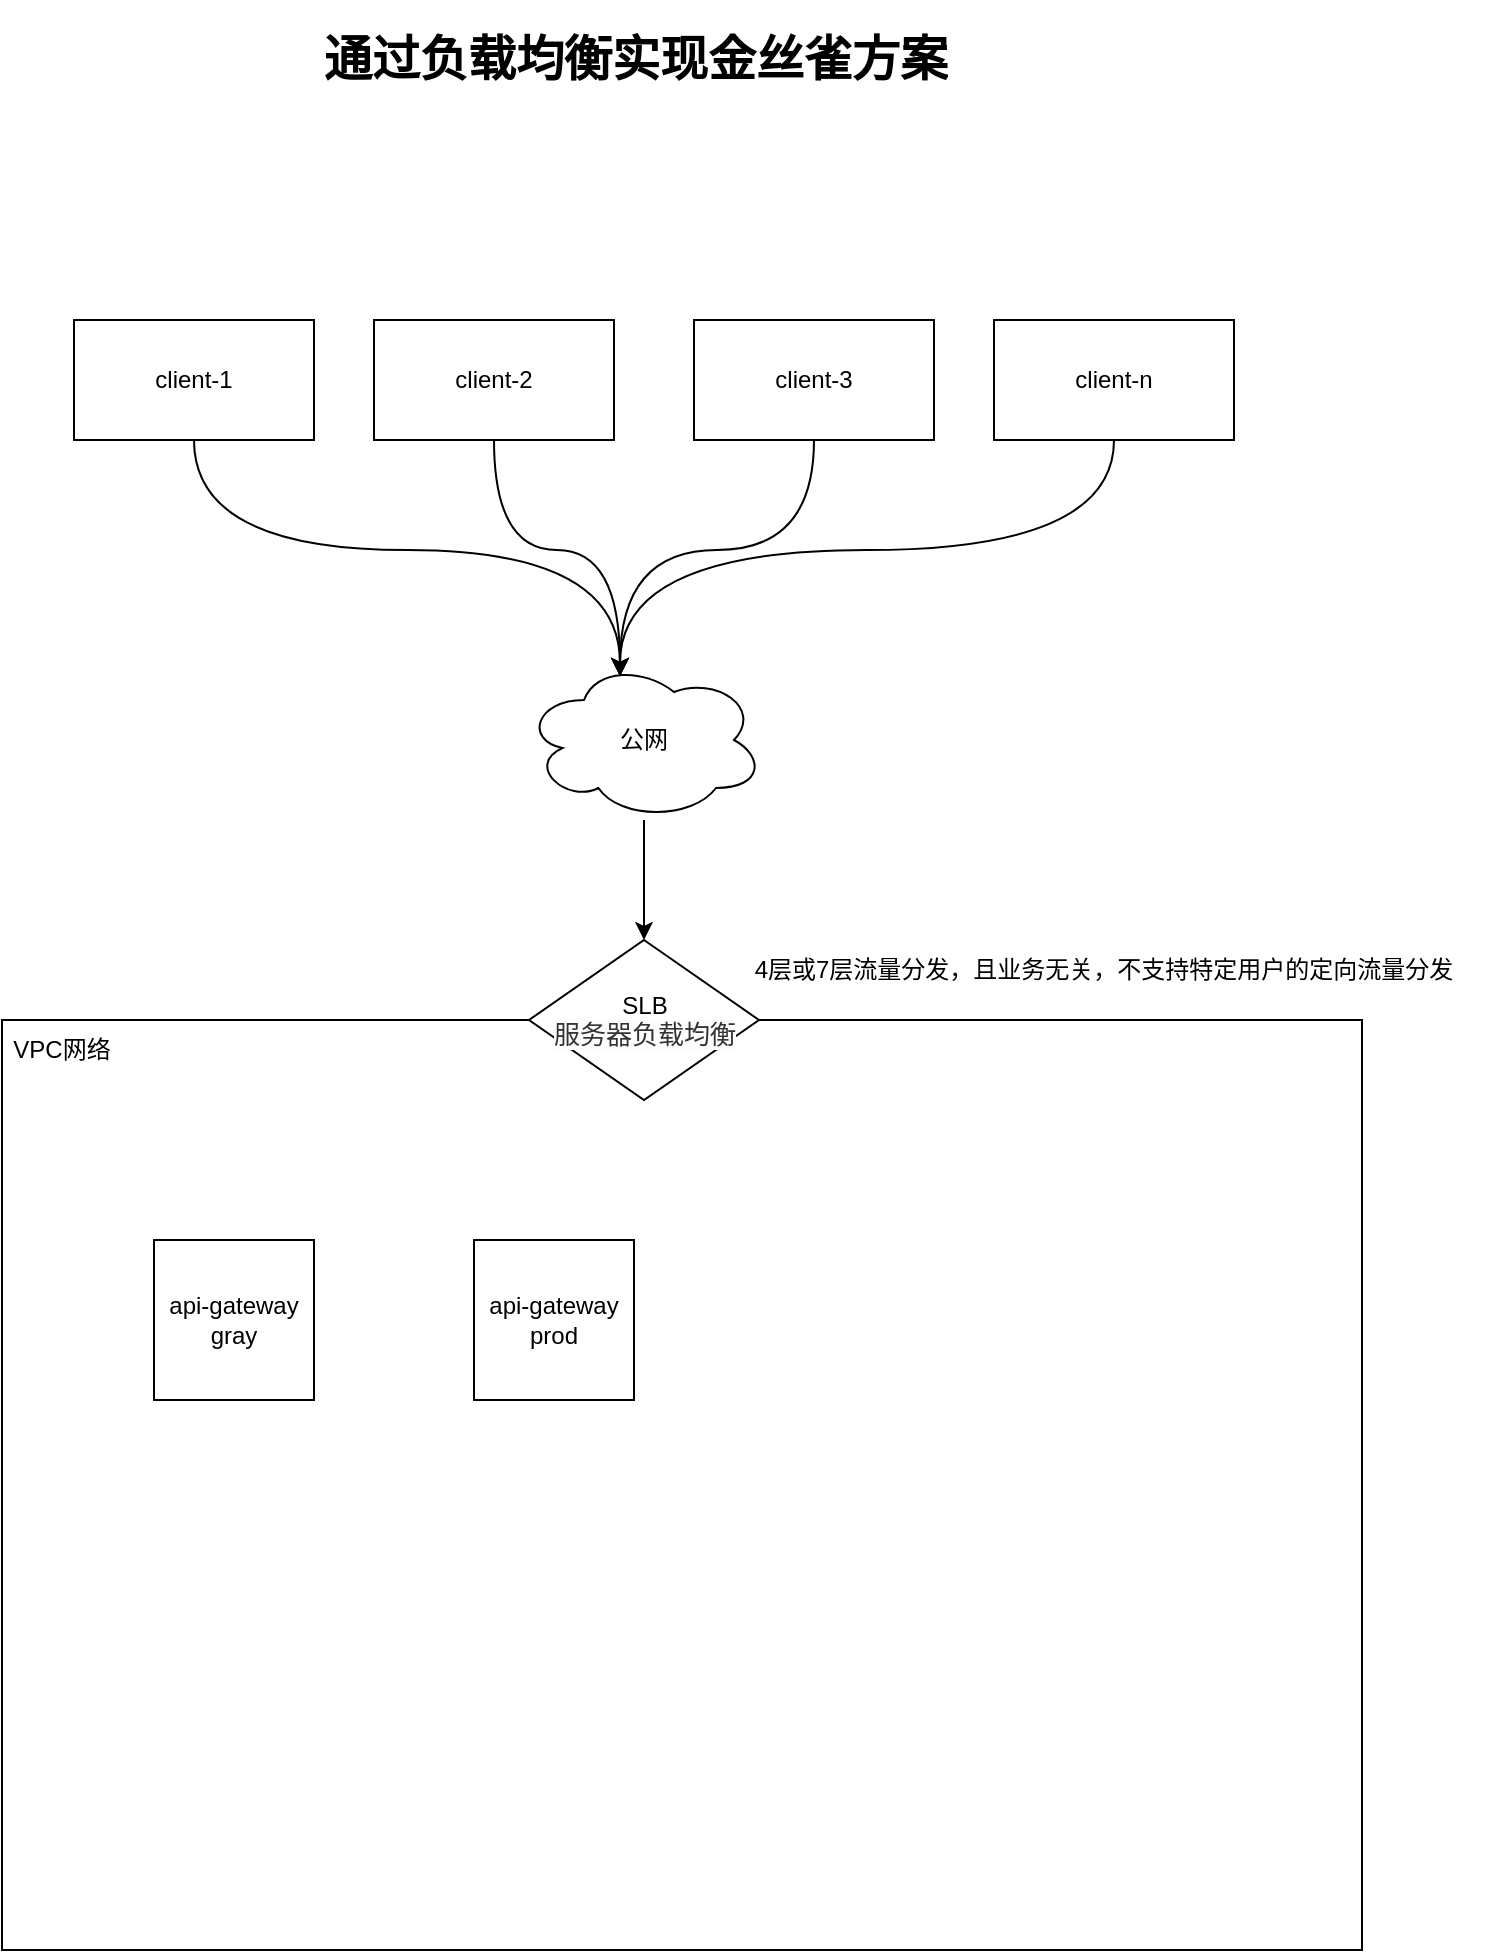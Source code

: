 <mxfile version="18.0.6" type="github">
  <diagram id="Bu6AkYAGtErOXVTplbam" name="第 1 页">
    <mxGraphModel dx="1422" dy="761" grid="1" gridSize="10" guides="1" tooltips="1" connect="1" arrows="1" fold="1" page="1" pageScale="1" pageWidth="827" pageHeight="1169" math="0" shadow="0">
      <root>
        <mxCell id="0" />
        <mxCell id="1" parent="0" />
        <mxCell id="o6ZxrLcceU4h4nQC1VOa-1" value="&lt;h1&gt;通过负载均衡实现金丝雀方案&lt;/h1&gt;" style="text;html=1;strokeColor=none;fillColor=none;spacing=5;spacingTop=-20;whiteSpace=wrap;overflow=hidden;rounded=0;" vertex="1" parent="1">
          <mxGeometry x="230" y="90" width="330" height="40" as="geometry" />
        </mxCell>
        <mxCell id="o6ZxrLcceU4h4nQC1VOa-8" style="edgeStyle=orthogonalEdgeStyle;rounded=0;orthogonalLoop=1;jettySize=auto;html=1;exitX=0.5;exitY=1;exitDx=0;exitDy=0;entryX=0.4;entryY=0.1;entryDx=0;entryDy=0;entryPerimeter=0;curved=1;" edge="1" parent="1" source="o6ZxrLcceU4h4nQC1VOa-2" target="o6ZxrLcceU4h4nQC1VOa-7">
          <mxGeometry relative="1" as="geometry" />
        </mxCell>
        <mxCell id="o6ZxrLcceU4h4nQC1VOa-2" value="client-1" style="rounded=0;whiteSpace=wrap;html=1;" vertex="1" parent="1">
          <mxGeometry x="110" y="240" width="120" height="60" as="geometry" />
        </mxCell>
        <mxCell id="o6ZxrLcceU4h4nQC1VOa-11" style="edgeStyle=orthogonalEdgeStyle;curved=1;rounded=0;orthogonalLoop=1;jettySize=auto;html=1;entryX=0.4;entryY=0.1;entryDx=0;entryDy=0;entryPerimeter=0;" edge="1" parent="1" source="o6ZxrLcceU4h4nQC1VOa-3" target="o6ZxrLcceU4h4nQC1VOa-7">
          <mxGeometry relative="1" as="geometry" />
        </mxCell>
        <mxCell id="o6ZxrLcceU4h4nQC1VOa-3" value="client-2" style="rounded=0;whiteSpace=wrap;html=1;" vertex="1" parent="1">
          <mxGeometry x="260" y="240" width="120" height="60" as="geometry" />
        </mxCell>
        <mxCell id="o6ZxrLcceU4h4nQC1VOa-12" style="edgeStyle=orthogonalEdgeStyle;curved=1;rounded=0;orthogonalLoop=1;jettySize=auto;html=1;exitX=0.5;exitY=1;exitDx=0;exitDy=0;entryX=0.4;entryY=0.1;entryDx=0;entryDy=0;entryPerimeter=0;" edge="1" parent="1" source="o6ZxrLcceU4h4nQC1VOa-4" target="o6ZxrLcceU4h4nQC1VOa-7">
          <mxGeometry relative="1" as="geometry" />
        </mxCell>
        <mxCell id="o6ZxrLcceU4h4nQC1VOa-4" value="client-3" style="rounded=0;whiteSpace=wrap;html=1;" vertex="1" parent="1">
          <mxGeometry x="420" y="240" width="120" height="60" as="geometry" />
        </mxCell>
        <mxCell id="o6ZxrLcceU4h4nQC1VOa-13" style="edgeStyle=orthogonalEdgeStyle;curved=1;rounded=0;orthogonalLoop=1;jettySize=auto;html=1;exitX=0.5;exitY=1;exitDx=0;exitDy=0;entryX=0.4;entryY=0.1;entryDx=0;entryDy=0;entryPerimeter=0;" edge="1" parent="1" source="o6ZxrLcceU4h4nQC1VOa-6" target="o6ZxrLcceU4h4nQC1VOa-7">
          <mxGeometry relative="1" as="geometry" />
        </mxCell>
        <mxCell id="o6ZxrLcceU4h4nQC1VOa-6" value="client-n" style="rounded=0;whiteSpace=wrap;html=1;" vertex="1" parent="1">
          <mxGeometry x="570" y="240" width="120" height="60" as="geometry" />
        </mxCell>
        <mxCell id="o6ZxrLcceU4h4nQC1VOa-17" style="edgeStyle=orthogonalEdgeStyle;curved=1;rounded=0;orthogonalLoop=1;jettySize=auto;html=1;entryX=0.5;entryY=0;entryDx=0;entryDy=0;" edge="1" parent="1" source="o6ZxrLcceU4h4nQC1VOa-7" target="o6ZxrLcceU4h4nQC1VOa-16">
          <mxGeometry relative="1" as="geometry" />
        </mxCell>
        <mxCell id="o6ZxrLcceU4h4nQC1VOa-7" value="公网" style="ellipse;shape=cloud;whiteSpace=wrap;html=1;" vertex="1" parent="1">
          <mxGeometry x="335" y="410" width="120" height="80" as="geometry" />
        </mxCell>
        <mxCell id="o6ZxrLcceU4h4nQC1VOa-14" value="" style="rounded=0;whiteSpace=wrap;html=1;" vertex="1" parent="1">
          <mxGeometry x="74" y="590" width="680" height="465" as="geometry" />
        </mxCell>
        <mxCell id="o6ZxrLcceU4h4nQC1VOa-15" value="VPC网络" style="text;html=1;strokeColor=none;fillColor=none;align=center;verticalAlign=middle;whiteSpace=wrap;rounded=0;" vertex="1" parent="1">
          <mxGeometry x="74" y="590" width="60" height="30" as="geometry" />
        </mxCell>
        <mxCell id="o6ZxrLcceU4h4nQC1VOa-16" value="SLB&lt;br&gt;&lt;span style=&quot;color: rgb(51, 51, 51); font-family: Arial, sans-serif; font-size: 13px; text-align: start; background-color: rgb(252, 252, 252);&quot;&gt;服务器负载均衡&lt;/span&gt;&lt;br&gt;" style="rhombus;whiteSpace=wrap;html=1;" vertex="1" parent="1">
          <mxGeometry x="337.5" y="550" width="115" height="80" as="geometry" />
        </mxCell>
        <mxCell id="o6ZxrLcceU4h4nQC1VOa-18" value="4层或7层流量分发，且业务无关，不支持特定用户的定向流量分发" style="text;html=1;strokeColor=none;fillColor=none;align=center;verticalAlign=middle;whiteSpace=wrap;rounded=0;" vertex="1" parent="1">
          <mxGeometry x="430" y="550" width="390" height="30" as="geometry" />
        </mxCell>
        <mxCell id="o6ZxrLcceU4h4nQC1VOa-19" value="api-gateway&lt;br&gt;gray" style="whiteSpace=wrap;html=1;aspect=fixed;" vertex="1" parent="1">
          <mxGeometry x="150" y="700" width="80" height="80" as="geometry" />
        </mxCell>
        <mxCell id="o6ZxrLcceU4h4nQC1VOa-20" value="api-gateway&lt;br&gt;prod" style="whiteSpace=wrap;html=1;aspect=fixed;" vertex="1" parent="1">
          <mxGeometry x="310" y="700" width="80" height="80" as="geometry" />
        </mxCell>
      </root>
    </mxGraphModel>
  </diagram>
</mxfile>
